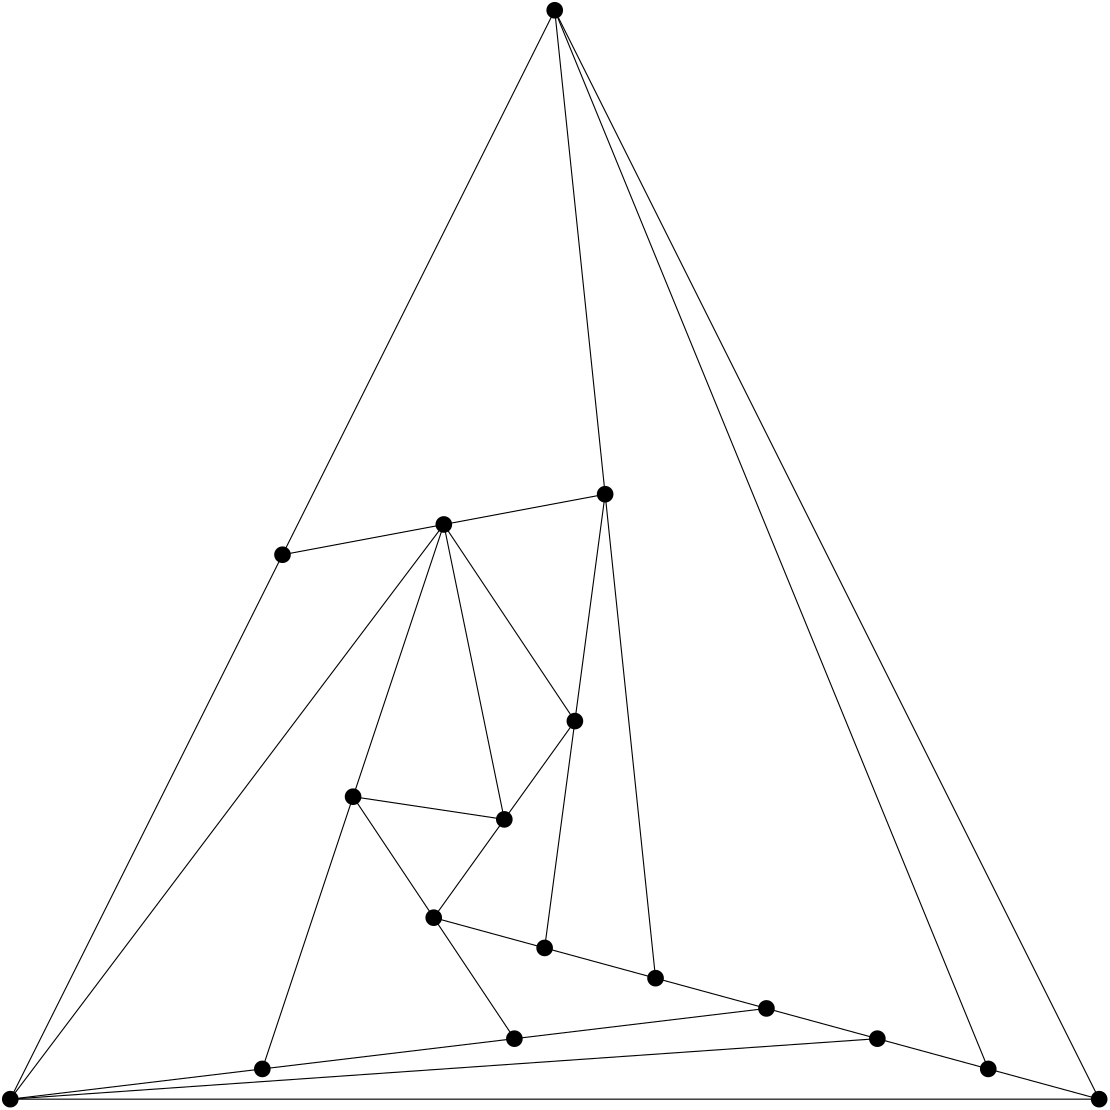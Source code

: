 <?xml version="1.0"?>
			<!DOCTYPE ipe SYSTEM "ipe.dtd">
			<ipe version="70005" creator="Ipe 7.1.4">
			<info created="D:20150825115823" modified="D:20150825115852"/>
					<ipestyle name="basic">
		<symbol name="arrow/arc(spx)">
		<path stroke="sym-stroke" fill="sym-stroke" pen="sym-pen">
		0 0 m
		-1 0.333 l
		-1 -0.333 l
		h
		</path>
		</symbol>
		<symbol name="arrow/farc(spx)">
		<path stroke="sym-stroke" fill="white" pen="sym-pen">
		0 0 m
		-1 0.333 l
		-1 -0.333 l
		h
		</path>
		</symbol>
		<symbol name="mark/circle(sx)" transformations="translations">
		<path fill="sym-stroke">
		0.6 0 0 0.6 0 0 e
		0.4 0 0 0.4 0 0 e
		</path>
		</symbol>
		<symbol name="mark/disk(sx)" transformations="translations">
		<path fill="sym-stroke">
		0.6 0 0 0.6 0 0 e
		</path>
		</symbol>
		<symbol name="mark/fdisk(sfx)" transformations="translations">
		<group>
		<path fill="sym-fill">
		0.5 0 0 0.5 0 0 e
		</path>
		<path fill="sym-stroke" fillrule="eofill">
		0.6 0 0 0.6 0 0 e
		0.4 0 0 0.4 0 0 e
		</path>
		</group>
		</symbol>
		<symbol name="mark/box(sx)" transformations="translations">
		<path fill="sym-stroke" fillrule="eofill">
		-0.6 -0.6 m
		0.6 -0.6 l
		0.6 0.6 l
		-0.6 0.6 l
		h
		-0.4 -0.4 m
		0.4 -0.4 l
		0.4 0.4 l
		-0.4 0.4 l
		h
		</path>
		</symbol>
		<symbol name="mark/square(sx)" transformations="translations">
		<path fill="sym-stroke">
		-0.6 -0.6 m
		0.6 -0.6 l
		0.6 0.6 l
		-0.6 0.6 l
		h
		</path>
		</symbol>
		<symbol name="mark/fsquare(sfx)" transformations="translations">
		<group>
		<path fill="sym-fill">
		-0.5 -0.5 m
		0.5 -0.5 l
		0.5 0.5 l
		-0.5 0.5 l
		h
		</path>
		<path fill="sym-stroke" fillrule="eofill">
		-0.6 -0.6 m
		0.6 -0.6 l
		0.6 0.6 l
		-0.6 0.6 l
		h
		-0.4 -0.4 m
		0.4 -0.4 l
		0.4 0.4 l
		-0.4 0.4 l
		h
		</path>
		</group>
		</symbol>
		<symbol name="mark/cross(sx)" transformations="translations">
		<group>
		<path fill="sym-stroke">
		-0.43 -0.57 m
		0.57 0.43 l
		0.43 0.57 l
		-0.57 -0.43 l
		h
		</path>
		<path fill="sym-stroke">
		-0.43 0.57 m
		0.57 -0.43 l
		0.43 -0.57 l
		-0.57 0.43 l
		h
		</path>
		</group>
		</symbol>
		<symbol name="arrow/fnormal(spx)">
		<path stroke="sym-stroke" fill="white" pen="sym-pen">
		0 0 m
		-1 0.333 l
		-1 -0.333 l
		h
		</path>
		</symbol>
		<symbol name="arrow/pointed(spx)">
		<path stroke="sym-stroke" fill="sym-stroke" pen="sym-pen">
		0 0 m
		-1 0.333 l
		-0.8 0 l
		-1 -0.333 l
		h
		</path>
		</symbol>
		<symbol name="arrow/fpointed(spx)">
		<path stroke="sym-stroke" fill="white" pen="sym-pen">
		0 0 m
		-1 0.333 l
		-0.8 0 l
		-1 -0.333 l
		h
		</path>
		</symbol>
		<symbol name="arrow/linear(spx)">
		<path stroke="sym-stroke" pen="sym-pen">
		-1 0.333 m
		0 0 l
		-1 -0.333 l
		</path>
		</symbol>
		<symbol name="arrow/fdouble(spx)">
		<path stroke="sym-stroke" fill="white" pen="sym-pen">
		0 0 m
		-1 0.333 l
		-1 -0.333 l
		h
		-1 0 m
		-2 0.333 l
		-2 -0.333 l
		h
		</path>
		</symbol>
		<symbol name="arrow/double(spx)">
		<path stroke="sym-stroke" fill="sym-stroke" pen="sym-pen">
		0 0 m
		-1 0.333 l
		-1 -0.333 l
		h
		-1 0 m
		-2 0.333 l
		-2 -0.333 l
		h
		</path>
		</symbol>
		<pen name="heavier" value="0.8"/>
		<pen name="fat" value="1.2"/>
		<pen name="ultrafat" value="2"/>
		<symbolsize name="large" value="5"/>
		<symbolsize name="small" value="2"/>
		<symbolsize name="tiny" value="1.1"/>
		<arrowsize name="large" value="10"/>
		<arrowsize name="small" value="5"/>
		<arrowsize name="tiny" value="3"/>
		<color name="red" value="1 0 0"/>
		<color name="green" value="0 1 0"/>
		<color name="blue" value="0 0 1"/>
		<color name="yellow" value="1 1 0"/>
		<color name="orange" value="1 0.647 0"/>
		<color name="gold" value="1 0.843 0"/>
		<color name="purple" value="0.627 0.125 0.941"/>
		<color name="gray" value="0.745"/>
		<color name="brown" value="0.647 0.165 0.165"/>
		<color name="navy" value="0 0 0.502"/>
		<color name="pink" value="1 0.753 0.796"/>
		<color name="seagreen" value="0.18 0.545 0.341"/>
		<color name="turquoise" value="0.251 0.878 0.816"/>
		<color name="violet" value="0.933 0.51 0.933"/>
		<color name="darkblue" value="0 0 0.545"/>
		<color name="darkcyan" value="0 0.545 0.545"/>
		<color name="darkgray" value="0.663"/>
		<color name="darkgreen" value="0 0.392 0"/>
		<color name="darkmagenta" value="0.545 0 0.545"/>
		<color name="darkorange" value="1 0.549 0"/>
		<color name="darkred" value="0.545 0 0"/>
		<color name="lightblue" value="0.678 0.847 0.902"/>
		<color name="lightcyan" value="0.878 1 1"/>
		<color name="lightgray" value="0.827"/>
		<color name="lightgreen" value="0.565 0.933 0.565"/>
		<color name="lightyellow" value="1 1 0.878"/>
		<dashstyle name="dashed" value="[4] 0"/>
		<dashstyle name="dotted" value="[1 3] 0"/>
		<dashstyle name="dash dotted" value="[4 2 1 2] 0"/>
		<dashstyle name="dash dot dotted" value="[4 2 1 2 1 2] 0"/>
		<textsize name="large" value="\large"/>
		<textsize name="Large" value="\Large"/>
		<textsize name="LARGE" value="\LARGE"/>
		<textsize name="huge" value="\huge"/>
		<textsize name="Huge" value="\Huge"/>
		<textsize name="small" value="\small"/>
		<textsize name="footnote" value="\footnotesize"/>
		<textsize name="tiny" value="\tiny"/>
		<textstyle name="center" begin="\begin{center}" end="\end{center}"/>
		<textstyle name="itemize" begin="\begin{itemize}" end="\end{itemize}"/>
		<textstyle name="item" begin="\begin{itemize}\item{}" end="\end{itemize}"/>
		<gridsize name="4 pts" value="4"/>
		<gridsize name="8 pts (~3 mm)" value="8"/>
		<gridsize name="16 pts (~6 mm)" value="16"/>
		<gridsize name="32 pts (~12 mm)" value="32"/>
		<gridsize name="10 pts (~3.5 mm)" value="10"/>
		<gridsize name="20 pts (~7 mm)" value="20"/>
		<gridsize name="14 pts (~5 mm)" value="14"/>
		<gridsize name="28 pts (~10 mm)" value="28"/>
		<gridsize name="56 pts (~20 mm)" value="56"/>
		<anglesize name="90 deg" value="90"/>
		<anglesize name="60 deg" value="60"/>
		<anglesize name="45 deg" value="45"/>
		<anglesize name="30 deg" value="30"/>
		<anglesize name="22.5 deg" value="22.5"/>
		<tiling name="falling" angle="-60" step="4" width="1"/>
		<tiling name="rising" angle="30" step="4" width="1"/>
		</ipestyle>
<page>
			<layer name="alpha"/>
			<layer name="beta"/>
			<view layers="alpha beta" active="alpha"/>
<path layer="beta" stroke="black">
281.481481481481 121.777777777778 m
252.444444444444 165.333333333333 l
</path>
<path layer="beta" stroke="black">
281.481481481481 121.777777777778 m
190.740740740741 110.888888888889 l
</path>
<path layer="beta" stroke="black">
281.481481481481 121.777777777778 m
372.222222222222 132.666666666666 l
</path>
<path layer="beta" stroke="black">
252.444444444444 165.333333333333 m
277.851851851852 200.722222222222 l
</path>
<path layer="beta" stroke="black">
252.444444444444 165.333333333333 m
292.370370370370 154.444444444444 l
</path>
<path layer="beta" stroke="black">
252.444444444444 165.333333333333 m
223.407407407407 208.888888888889 l
</path>
<path layer="beta" stroke="black">
277.851851851852 200.722222222222 m
303.259259259259 236.111111111111 l
</path>
<path layer="beta" stroke="black">
277.851851851852 200.722222222222 m
223.407407407407 208.888888888889 l
</path>
<path layer="beta" stroke="black">
277.851851851852 200.722222222222 m
256.074074074074 306.888888888889 l
</path>
<path layer="beta" stroke="black">
332.296296296296 143.555555555555 m
372.222222222222 132.666666666666 l
</path>
<path layer="beta" stroke="black">
332.296296296296 143.555555555555 m
292.370370370370 154.444444444444 l
</path>
<path layer="beta" stroke="black">
332.296296296296 143.555555555555 m
314.148148148148 317.777777777778 l
</path>
<path layer="beta" stroke="black">
190.740740740741 110.888888888889 m
100.000000000000 100.000000000000 l
</path>
<path layer="beta" stroke="black">
190.740740740741 110.888888888889 m
223.407407407407 208.888888888889 l
</path>
<path layer="beta" stroke="black">
372.222222222222 132.666666666666 m
412.148148148148 121.777777777778 l
</path>
<path layer="beta" stroke="black">
100.000000000000 100.000000000000 m
492.000000000000 100.000000000000 l
</path>
<path layer="beta" stroke="black">
100.000000000000 100.000000000000 m
256.074074074074 306.888888888889 l
</path>
<path layer="beta" stroke="black">
100.000000000000 100.000000000000 m
412.148148148148 121.777777777778 l
</path>
<path layer="beta" stroke="black">
100.000000000000 100.000000000000 m
198.000000000000 296.000000000000 l
</path>
<path layer="beta" stroke="black">
303.259259259259 236.111111111111 m
292.370370370370 154.444444444444 l
</path>
<path layer="beta" stroke="black">
303.259259259259 236.111111111111 m
314.148148148148 317.777777777778 l
</path>
<path layer="beta" stroke="black">
303.259259259259 236.111111111111 m
256.074074074074 306.888888888889 l
</path>
<path layer="beta" stroke="black">
314.148148148148 317.777777777778 m
296.000000000000 492.000000000000 l
</path>
<path layer="beta" stroke="black">
314.148148148148 317.777777777778 m
256.074074074074 306.888888888889 l
</path>
<path layer="beta" stroke="black">
223.407407407407 208.888888888889 m
256.074074074074 306.888888888889 l
</path>
<path layer="beta" stroke="black">
296.000000000000 492.000000000000 m
452.074074074074 110.888888888889 l
</path>
<path layer="beta" stroke="black">
296.000000000000 492.000000000000 m
492.000000000000 100.000000000000 l
</path>
<path layer="beta" stroke="black">
296.000000000000 492.000000000000 m
198.000000000000 296.000000000000 l
</path>
<path layer="beta" stroke="black">
452.074074074074 110.888888888889 m
492.000000000000 100.000000000000 l
</path>
<path layer="beta" stroke="black">
452.074074074074 110.888888888889 m
412.148148148148 121.777777777778 l
</path>
<path layer="beta" stroke="black">
256.074074074074 306.888888888889 m
198.000000000000 296.000000000000 l
</path>
<use layer="alpha" name="mark/disk(sx)" pos="281.481481481481 121.777777777778" size="large" stroke="black"/>
<use layer="alpha" name="mark/disk(sx)" pos="252.444444444444 165.333333333333" size="large" stroke="black"/>
<use layer="alpha" name="mark/disk(sx)" pos="277.851851851852 200.722222222222" size="large" stroke="black"/>
<use layer="alpha" name="mark/disk(sx)" pos="332.296296296296 143.555555555555" size="large" stroke="black"/>
<use layer="alpha" name="mark/disk(sx)" pos="190.740740740741 110.888888888889" size="large" stroke="black"/>
<use layer="alpha" name="mark/disk(sx)" pos="372.222222222222 132.666666666666" size="large" stroke="black"/>
<use layer="alpha" name="mark/disk(sx)" pos="100.000000000000 100.000000000000" size="large" stroke="black"/>
<use layer="alpha" name="mark/disk(sx)" pos="303.259259259259 236.111111111111" size="large" stroke="black"/>
<use layer="alpha" name="mark/disk(sx)" pos="292.370370370370 154.444444444444" size="large" stroke="black"/>
<use layer="alpha" name="mark/disk(sx)" pos="314.148148148148 317.777777777778" size="large" stroke="black"/>
<use layer="alpha" name="mark/disk(sx)" pos="223.407407407407 208.888888888889" size="large" stroke="black"/>
<use layer="alpha" name="mark/disk(sx)" pos="296.000000000000 492.000000000000" size="large" stroke="black"/>
<use layer="alpha" name="mark/disk(sx)" pos="452.074074074074 110.888888888889" size="large" stroke="black"/>
<use layer="alpha" name="mark/disk(sx)" pos="492.000000000000 100.000000000000" size="large" stroke="black"/>
<use layer="alpha" name="mark/disk(sx)" pos="256.074074074074 306.888888888889" size="large" stroke="black"/>
<use layer="alpha" name="mark/disk(sx)" pos="412.148148148148 121.777777777778" size="large" stroke="black"/>
<use layer="alpha" name="mark/disk(sx)" pos="198.000000000000 296.000000000000" size="large" stroke="black"/>
</page>
</ipe>